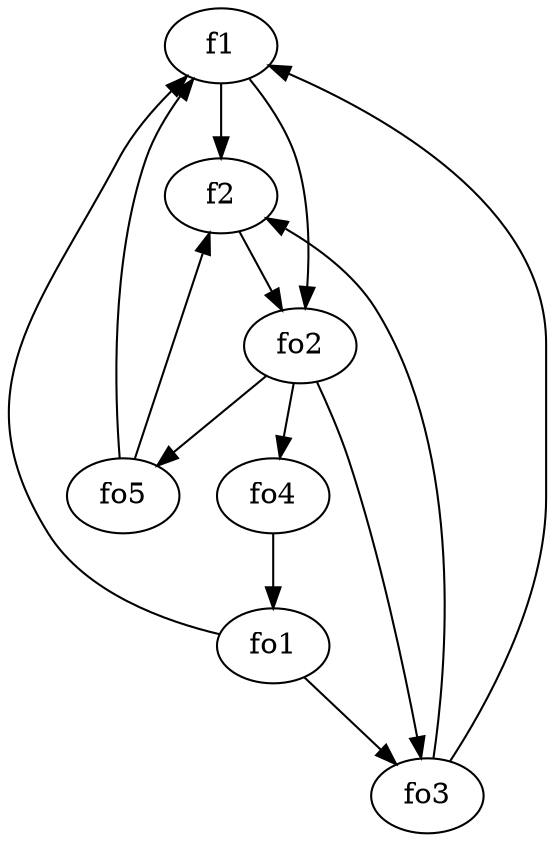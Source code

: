 strict digraph  {
f1;
f2;
fo1;
fo2;
fo3;
fo4;
fo5;
f1 -> f2  [weight=2];
f1 -> fo2  [weight=2];
f2 -> fo2  [weight=2];
fo1 -> fo3  [weight=2];
fo1 -> f1  [weight=2];
fo2 -> fo5  [weight=2];
fo2 -> fo4  [weight=2];
fo2 -> fo3  [weight=2];
fo3 -> f1  [weight=2];
fo3 -> f2  [weight=2];
fo4 -> fo1  [weight=2];
fo5 -> f2  [weight=2];
fo5 -> f1  [weight=2];
}
